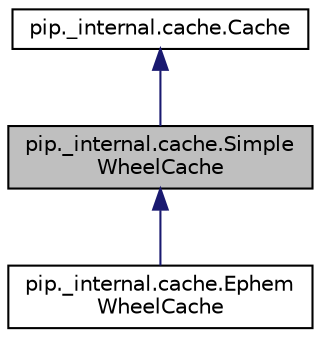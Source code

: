 digraph "pip._internal.cache.SimpleWheelCache"
{
 // LATEX_PDF_SIZE
  edge [fontname="Helvetica",fontsize="10",labelfontname="Helvetica",labelfontsize="10"];
  node [fontname="Helvetica",fontsize="10",shape=record];
  Node1 [label="pip._internal.cache.Simple\lWheelCache",height=0.2,width=0.4,color="black", fillcolor="grey75", style="filled", fontcolor="black",tooltip=" "];
  Node2 -> Node1 [dir="back",color="midnightblue",fontsize="10",style="solid",fontname="Helvetica"];
  Node2 [label="pip._internal.cache.Cache",height=0.2,width=0.4,color="black", fillcolor="white", style="filled",URL="$de/d43/classpip_1_1__internal_1_1cache_1_1_cache.html",tooltip=" "];
  Node1 -> Node3 [dir="back",color="midnightblue",fontsize="10",style="solid",fontname="Helvetica"];
  Node3 [label="pip._internal.cache.Ephem\lWheelCache",height=0.2,width=0.4,color="black", fillcolor="white", style="filled",URL="$d7/d7d/classpip_1_1__internal_1_1cache_1_1_ephem_wheel_cache.html",tooltip=" "];
}
